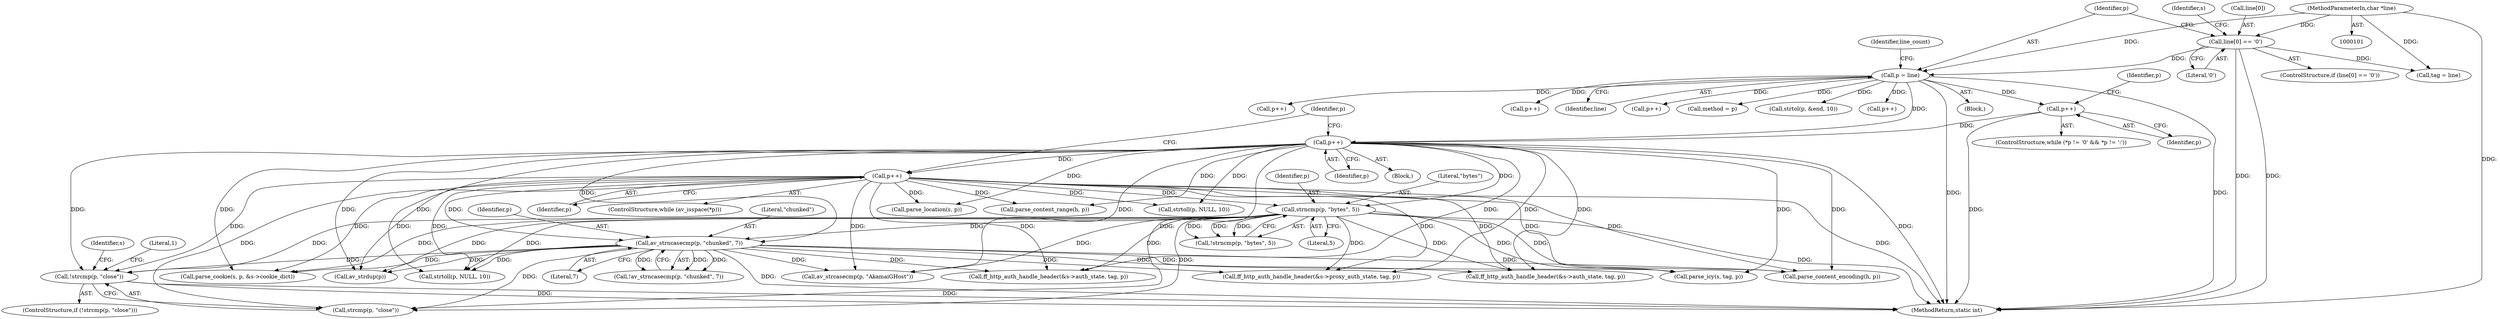 digraph "0_FFmpeg_2a05c8f813de6f2278827734bf8102291e7484aa_7@API" {
"1000556" [label="(Call,!strcmp(p, \"close\"))"];
"1000397" [label="(Call,p++)"];
"1000381" [label="(Call,p++)"];
"1000145" [label="(Call,p = line)"];
"1000132" [label="(Call,line[0] == '\0')"];
"1000103" [label="(MethodParameterIn,char *line)"];
"1000403" [label="(Call,p++)"];
"1000466" [label="(Call,strncmp(p, \"bytes\", 5))"];
"1000490" [label="(Call,av_strncasecmp(p, \"chunked\", 7))"];
"1000106" [label="(Block,)"];
"1000140" [label="(Identifier,s)"];
"1000397" [label="(Call,p++)"];
"1000381" [label="(Call,p++)"];
"1000146" [label="(Identifier,p)"];
"1000394" [label="(Call,tag = line)"];
"1000465" [label="(Call,!strncmp(p, \"bytes\", 5))"];
"1000541" [label="(Call,ff_http_auth_handle_header(&s->proxy_auth_state, tag, p))"];
"1000686" [label="(MethodReturn,static int)"];
"1000169" [label="(Call,p++)"];
"1000403" [label="(Call,p++)"];
"1000685" [label="(Literal,1)"];
"1000513" [label="(Call,ff_http_auth_handle_header(&s->auth_state, tag, p))"];
"1000415" [label="(Call,parse_location(s, p))"];
"1000660" [label="(Call,parse_icy(s, tag, p))"];
"1000562" [label="(Identifier,s)"];
"1000332" [label="(Call,p++)"];
"1000375" [label="(Identifier,p)"];
"1000493" [label="(Literal,7)"];
"1000147" [label="(Identifier,line)"];
"1000173" [label="(Call,p++)"];
"1000527" [label="(Call,ff_http_auth_handle_header(&s->auth_state, tag, p))"];
"1000398" [label="(Identifier,p)"];
"1000158" [label="(Call,method = p)"];
"1000489" [label="(Call,!av_strncasecmp(p, \"chunked\", 7))"];
"1000133" [label="(Call,line[0])"];
"1000466" [label="(Call,strncmp(p, \"bytes\", 5))"];
"1000344" [label="(Call,strtol(p, &end, 10))"];
"1000338" [label="(Call,p++)"];
"1000404" [label="(Identifier,p)"];
"1000103" [label="(MethodParameterIn,char *line)"];
"1000468" [label="(Literal,\"bytes\")"];
"1000491" [label="(Identifier,p)"];
"1000557" [label="(Call,strcmp(p, \"close\"))"];
"1000150" [label="(Identifier,line_count)"];
"1000131" [label="(ControlStructure,if (line[0] == '\0'))"];
"1000136" [label="(Literal,'\0')"];
"1000555" [label="(ControlStructure,if (!strcmp(p, \"close\")))"];
"1000454" [label="(Call,parse_content_range(h, p))"];
"1000621" [label="(Call,parse_cookie(s, p, &s->cookie_dict))"];
"1000469" [label="(Literal,5)"];
"1000492" [label="(Literal,\"chunked\")"];
"1000490" [label="(Call,av_strncasecmp(p, \"chunked\", 7))"];
"1000644" [label="(Call,strtoll(p, NULL, 10))"];
"1000402" [label="(Identifier,p)"];
"1000574" [label="(Call,av_strcasecmp(p, \"AkamaiGHost\"))"];
"1000371" [label="(ControlStructure,while (*p != '\0' && *p != ':'))"];
"1000467" [label="(Identifier,p)"];
"1000556" [label="(Call,!strcmp(p, \"close\"))"];
"1000370" [label="(Block,)"];
"1000382" [label="(Identifier,p)"];
"1000132" [label="(Call,line[0] == '\0')"];
"1000399" [label="(ControlStructure,while (av_isspace(*p)))"];
"1000611" [label="(Call,av_strdup(p))"];
"1000443" [label="(Call,strtoll(p, NULL, 10))"];
"1000678" [label="(Call,parse_content_encoding(h, p))"];
"1000145" [label="(Call,p = line)"];
"1000556" -> "1000555"  [label="AST: "];
"1000556" -> "1000557"  [label="CFG: "];
"1000557" -> "1000556"  [label="AST: "];
"1000562" -> "1000556"  [label="CFG: "];
"1000685" -> "1000556"  [label="CFG: "];
"1000556" -> "1000686"  [label="DDG: "];
"1000556" -> "1000686"  [label="DDG: "];
"1000397" -> "1000556"  [label="DDG: "];
"1000403" -> "1000556"  [label="DDG: "];
"1000466" -> "1000556"  [label="DDG: "];
"1000490" -> "1000556"  [label="DDG: "];
"1000397" -> "1000370"  [label="AST: "];
"1000397" -> "1000398"  [label="CFG: "];
"1000398" -> "1000397"  [label="AST: "];
"1000402" -> "1000397"  [label="CFG: "];
"1000397" -> "1000686"  [label="DDG: "];
"1000381" -> "1000397"  [label="DDG: "];
"1000145" -> "1000397"  [label="DDG: "];
"1000397" -> "1000403"  [label="DDG: "];
"1000397" -> "1000415"  [label="DDG: "];
"1000397" -> "1000443"  [label="DDG: "];
"1000397" -> "1000454"  [label="DDG: "];
"1000397" -> "1000466"  [label="DDG: "];
"1000397" -> "1000490"  [label="DDG: "];
"1000397" -> "1000513"  [label="DDG: "];
"1000397" -> "1000527"  [label="DDG: "];
"1000397" -> "1000541"  [label="DDG: "];
"1000397" -> "1000557"  [label="DDG: "];
"1000397" -> "1000574"  [label="DDG: "];
"1000397" -> "1000611"  [label="DDG: "];
"1000397" -> "1000621"  [label="DDG: "];
"1000397" -> "1000644"  [label="DDG: "];
"1000397" -> "1000660"  [label="DDG: "];
"1000397" -> "1000678"  [label="DDG: "];
"1000381" -> "1000371"  [label="AST: "];
"1000381" -> "1000382"  [label="CFG: "];
"1000382" -> "1000381"  [label="AST: "];
"1000375" -> "1000381"  [label="CFG: "];
"1000381" -> "1000686"  [label="DDG: "];
"1000145" -> "1000381"  [label="DDG: "];
"1000145" -> "1000106"  [label="AST: "];
"1000145" -> "1000147"  [label="CFG: "];
"1000146" -> "1000145"  [label="AST: "];
"1000147" -> "1000145"  [label="AST: "];
"1000150" -> "1000145"  [label="CFG: "];
"1000145" -> "1000686"  [label="DDG: "];
"1000145" -> "1000686"  [label="DDG: "];
"1000132" -> "1000145"  [label="DDG: "];
"1000103" -> "1000145"  [label="DDG: "];
"1000145" -> "1000158"  [label="DDG: "];
"1000145" -> "1000169"  [label="DDG: "];
"1000145" -> "1000173"  [label="DDG: "];
"1000145" -> "1000332"  [label="DDG: "];
"1000145" -> "1000338"  [label="DDG: "];
"1000145" -> "1000344"  [label="DDG: "];
"1000132" -> "1000131"  [label="AST: "];
"1000132" -> "1000136"  [label="CFG: "];
"1000133" -> "1000132"  [label="AST: "];
"1000136" -> "1000132"  [label="AST: "];
"1000140" -> "1000132"  [label="CFG: "];
"1000146" -> "1000132"  [label="CFG: "];
"1000132" -> "1000686"  [label="DDG: "];
"1000132" -> "1000686"  [label="DDG: "];
"1000103" -> "1000132"  [label="DDG: "];
"1000132" -> "1000394"  [label="DDG: "];
"1000103" -> "1000101"  [label="AST: "];
"1000103" -> "1000686"  [label="DDG: "];
"1000103" -> "1000394"  [label="DDG: "];
"1000403" -> "1000399"  [label="AST: "];
"1000403" -> "1000404"  [label="CFG: "];
"1000404" -> "1000403"  [label="AST: "];
"1000402" -> "1000403"  [label="CFG: "];
"1000403" -> "1000686"  [label="DDG: "];
"1000403" -> "1000415"  [label="DDG: "];
"1000403" -> "1000443"  [label="DDG: "];
"1000403" -> "1000454"  [label="DDG: "];
"1000403" -> "1000466"  [label="DDG: "];
"1000403" -> "1000490"  [label="DDG: "];
"1000403" -> "1000513"  [label="DDG: "];
"1000403" -> "1000527"  [label="DDG: "];
"1000403" -> "1000541"  [label="DDG: "];
"1000403" -> "1000557"  [label="DDG: "];
"1000403" -> "1000574"  [label="DDG: "];
"1000403" -> "1000611"  [label="DDG: "];
"1000403" -> "1000621"  [label="DDG: "];
"1000403" -> "1000644"  [label="DDG: "];
"1000403" -> "1000660"  [label="DDG: "];
"1000403" -> "1000678"  [label="DDG: "];
"1000466" -> "1000465"  [label="AST: "];
"1000466" -> "1000469"  [label="CFG: "];
"1000467" -> "1000466"  [label="AST: "];
"1000468" -> "1000466"  [label="AST: "];
"1000469" -> "1000466"  [label="AST: "];
"1000465" -> "1000466"  [label="CFG: "];
"1000466" -> "1000686"  [label="DDG: "];
"1000466" -> "1000465"  [label="DDG: "];
"1000466" -> "1000465"  [label="DDG: "];
"1000466" -> "1000465"  [label="DDG: "];
"1000466" -> "1000490"  [label="DDG: "];
"1000466" -> "1000513"  [label="DDG: "];
"1000466" -> "1000527"  [label="DDG: "];
"1000466" -> "1000541"  [label="DDG: "];
"1000466" -> "1000557"  [label="DDG: "];
"1000466" -> "1000574"  [label="DDG: "];
"1000466" -> "1000611"  [label="DDG: "];
"1000466" -> "1000621"  [label="DDG: "];
"1000466" -> "1000644"  [label="DDG: "];
"1000466" -> "1000660"  [label="DDG: "];
"1000466" -> "1000678"  [label="DDG: "];
"1000490" -> "1000489"  [label="AST: "];
"1000490" -> "1000493"  [label="CFG: "];
"1000491" -> "1000490"  [label="AST: "];
"1000492" -> "1000490"  [label="AST: "];
"1000493" -> "1000490"  [label="AST: "];
"1000489" -> "1000490"  [label="CFG: "];
"1000490" -> "1000686"  [label="DDG: "];
"1000490" -> "1000489"  [label="DDG: "];
"1000490" -> "1000489"  [label="DDG: "];
"1000490" -> "1000489"  [label="DDG: "];
"1000490" -> "1000513"  [label="DDG: "];
"1000490" -> "1000527"  [label="DDG: "];
"1000490" -> "1000541"  [label="DDG: "];
"1000490" -> "1000557"  [label="DDG: "];
"1000490" -> "1000574"  [label="DDG: "];
"1000490" -> "1000611"  [label="DDG: "];
"1000490" -> "1000621"  [label="DDG: "];
"1000490" -> "1000644"  [label="DDG: "];
"1000490" -> "1000660"  [label="DDG: "];
"1000490" -> "1000678"  [label="DDG: "];
}

